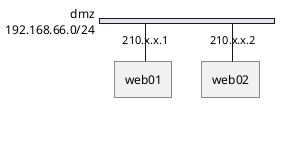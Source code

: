 @startuml
nwdiag {
    network dmz {
        address = "192.168.66.0/24"

        web01 [address = "210.x.x.1"];
        web02 [address = "210.x.x.2"];
    }
}
@enduml
